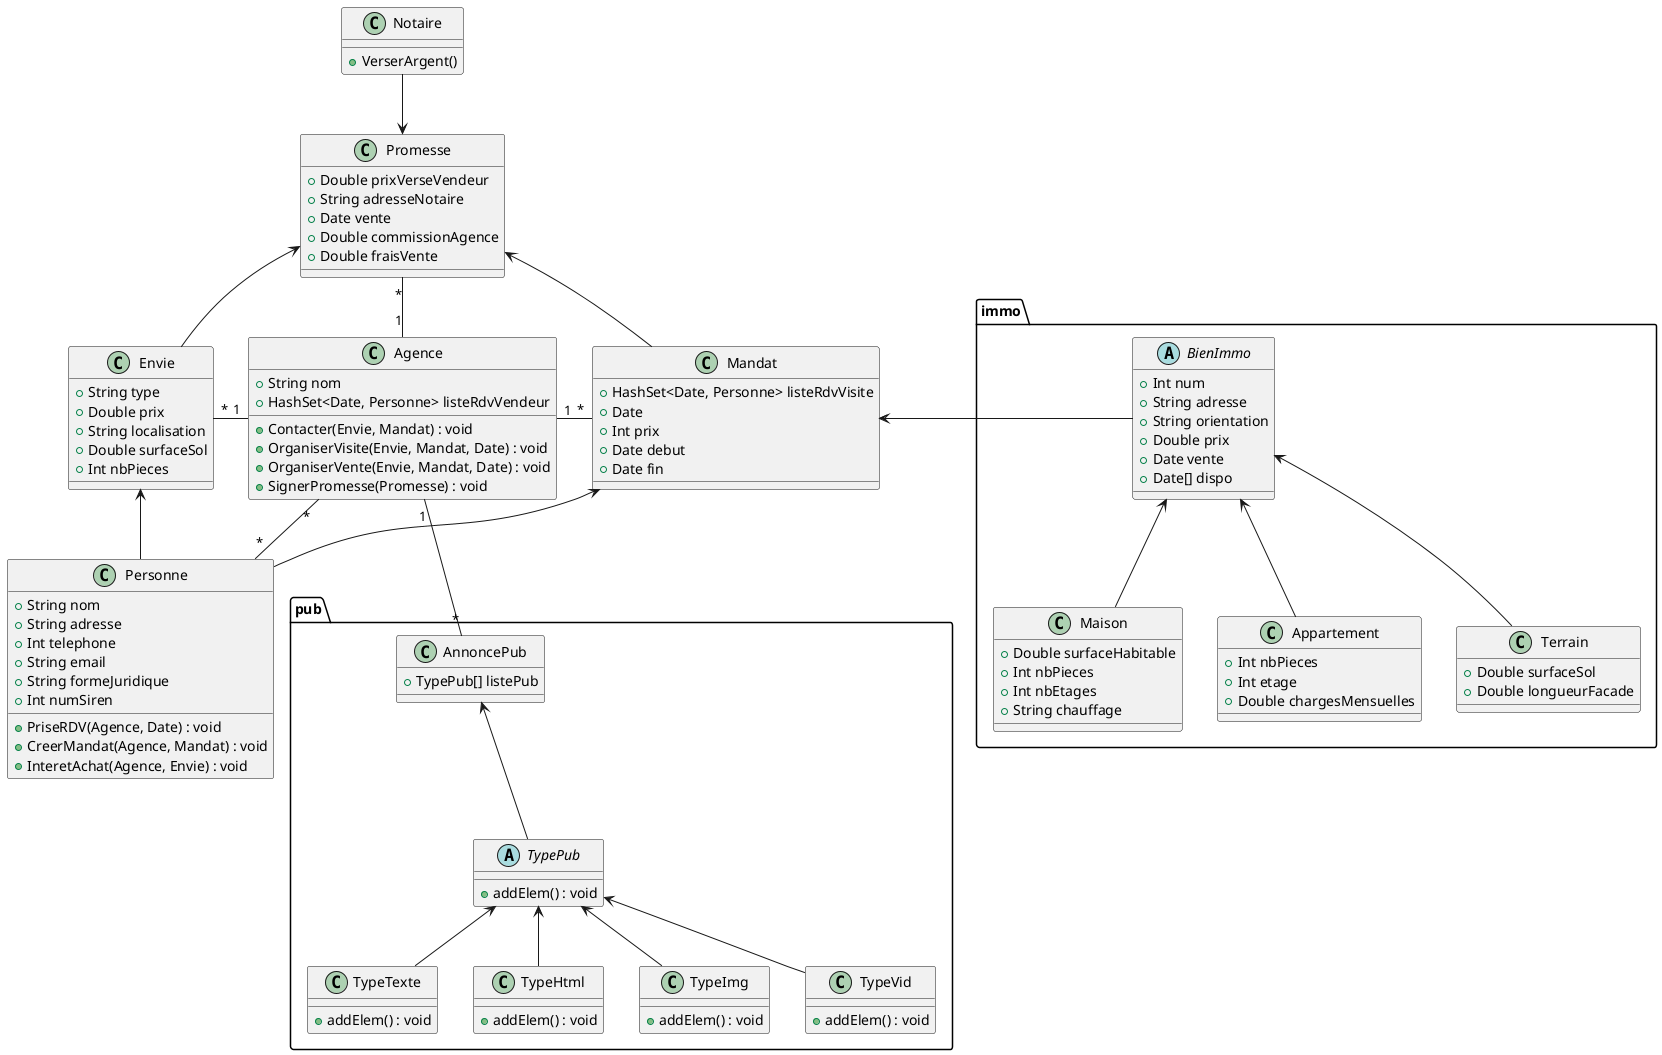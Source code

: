 
@startuml

class Personne {
  +String nom
  +String adresse
  +Int telephone
  +String email
  +PriseRDV(Agence, Date) : void
  +CreerMandat(Agence, Mandat) : void
  +InteretAchat(Agence, Envie) : void
  +String formeJuridique
  +Int numSiren
}

class Agence {
  +String nom
  +HashSet<Date, Personne> listeRdvVendeur
  +Contacter(Envie, Mandat) : void
  +OrganiserVisite(Envie, Mandat, Date) : void
  +OrganiserVente(Envie, Mandat, Date) : void
  +SignerPromesse(Promesse) : void
}

Personne "*"-up-"*" Agence

class Envie {
  +String type
  +Double prix
  +String localisation
  +Double surfaceSol
  +Int nbPieces
}

class Mandat {
  +HashSet<Date, Personne> listeRdvVisite
  +Date
  +Int prix
  +Date debut
  +Date fin
}

Agence "1"-right-"*" Mandat
Agence "1"-left-"*" Envie

Personne -up-> Envie
Personne -up-> Mandat

class Promesse {
  +Double prixVerseVendeur
  +String adresseNotaire
  +Date vente
  +Double commissionAgence
  +Double fraisVente
}

Agence "1"-up-"*" Promesse
Mandat -up-> Promesse
Envie -up-> Promesse

class Notaire {
  +VerserArgent()
}

Notaire -down-> Promesse

package pub {

  class AnnoncePub {
    +TypePub[] listePub
  }

  Agence "1"-down-"*" AnnoncePub

  abstract class TypePub {
    +addElem() : void
  }

  TypePub -up-> AnnoncePub

  class TypeTexte {
    +addElem() : void
  }

  class TypeHtml {
    +addElem() : void
  }

  class TypeImg {
    +addElem() : void
  }

  class TypeVid {
    +addElem() : void
  }

  TypeTexte -up-> TypePub
  TypeHtml -up-> TypePub
  TypeImg -up-> TypePub
  TypeVid -up-> TypePub

}

package immo {

  abstract class BienImmo {
    +Int num
    +String adresse
    +String orientation
    +Double prix
    +Date vente
    +Date[] dispo
  }

  class Terrain {
    +Double surfaceSol
    +Double longueurFacade
  }

  class Maison {
    +Double surfaceHabitable
    +Int nbPieces
    +Int nbEtages
    +String chauffage
  }

  class Appartement {
    +Int nbPieces
    +Int etage
    +Double chargesMensuelles
  }

  BienImmo -left-> Mandat

  Terrain -up-> BienImmo
  Maison -up-> BienImmo
  Appartement -up-> BienImmo

}

@enduml

